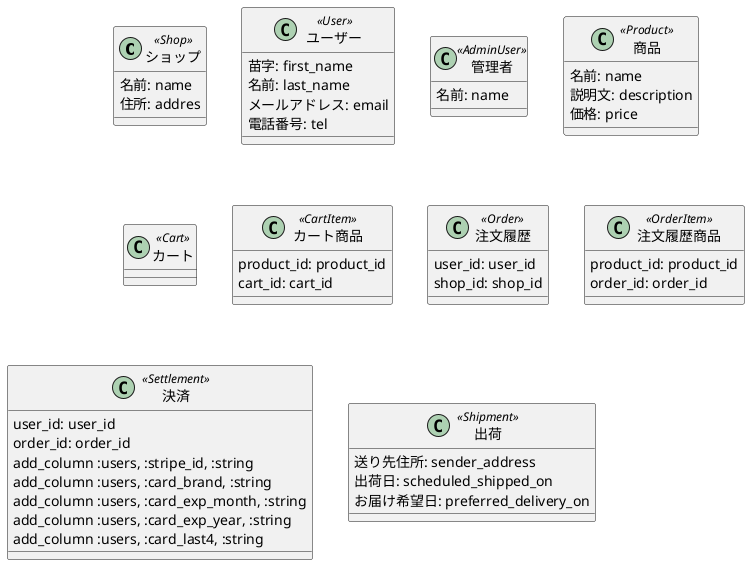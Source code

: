 @startuml

class ショップ <<Shop>>{
  名前: name
  住所: addres
}
class ユーザー <<User>>{
  苗字: first_name
  名前: last_name
  メールアドレス: email
  電話番号: tel
}
class 管理者 <<AdminUser>>{
  名前: name
}

class 商品 <<Product>>{
  名前: name
  説明文: description
  価格: price
}

class カート <<Cart>>{
}

class カート商品 <<CartItem>>{
  product_id: product_id
  cart_id: cart_id
}

class 注文履歴 <<Order>>{
  user_id: user_id
  shop_id: shop_id
}

class 注文履歴商品 <<OrderItem>>{
  product_id: product_id
  order_id: order_id
}

class 決済 <<Settlement>>{
  user_id: user_id
  order_id: order_id
  add_column :users, :stripe_id, :string
    add_column :users, :card_brand, :string
    add_column :users, :card_exp_month, :string
    add_column :users, :card_exp_year, :string
    add_column :users, :card_last4, :string

}

class 出荷 <<Shipment>>{
  送り先住所: sender_address
  出荷日: scheduled_shipped_on
  お届け希望日: preferred_delivery_on
}


@enduml

' product#index → product#index → cart#show → user#register → user#confirm → order（履歴）#create
